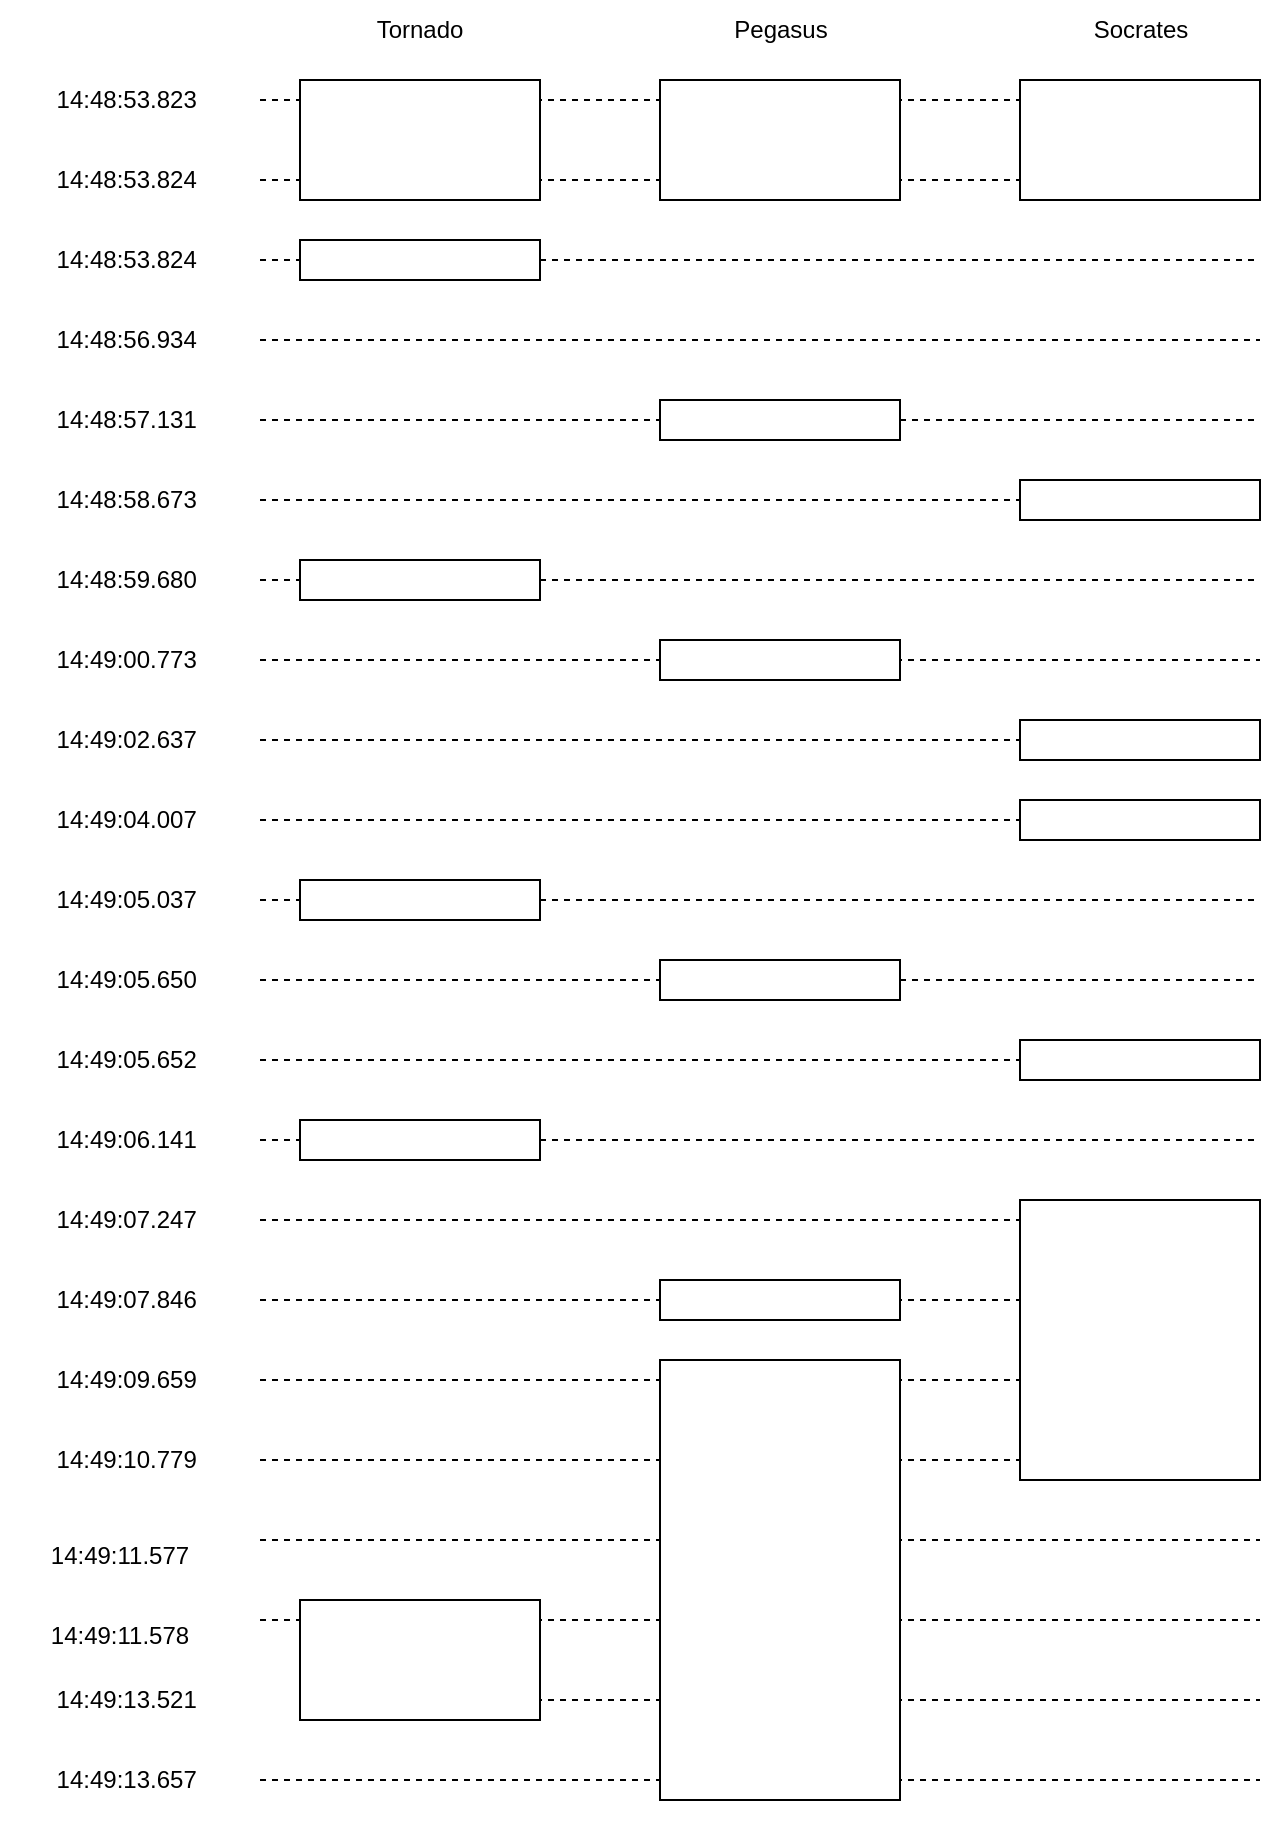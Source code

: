 <mxfile version="21.3.2" type="device">
  <diagram name="Página-1" id="Wr9Og0r3tRwQWU35xFet">
    <mxGraphModel dx="714" dy="805" grid="1" gridSize="10" guides="1" tooltips="1" connect="1" arrows="1" fold="1" page="1" pageScale="1" pageWidth="827" pageHeight="1169" math="0" shadow="0">
      <root>
        <mxCell id="0" />
        <mxCell id="1" parent="0" />
        <mxCell id="2ykv83_YmhZ20coBo-Xl-1" value="" style="endArrow=none;dashed=1;html=1;rounded=0;" edge="1" parent="1">
          <mxGeometry width="50" height="50" relative="1" as="geometry">
            <mxPoint x="180" y="250" as="sourcePoint" />
            <mxPoint x="680" y="250" as="targetPoint" />
          </mxGeometry>
        </mxCell>
        <mxCell id="2ykv83_YmhZ20coBo-Xl-2" value="&lt;table style=&quot;border-collapse:&lt;br/&gt; collapse;width:60pt&quot; width=&quot;80&quot; cellspacing=&quot;0&quot; cellpadding=&quot;0&quot; border=&quot;0&quot;&gt;&lt;tbody&gt;&lt;tr style=&quot;height:18.75pt&quot; height=&quot;25&quot;&gt;&lt;br/&gt;  &lt;td style=&quot;height:18.75pt;width:60pt&quot; width=&quot;80&quot; class=&quot;xl65&quot; height=&quot;25&quot;&gt;14:48:53.823&amp;nbsp; &amp;nbsp;&lt;/td&gt;&lt;/tr&gt;&lt;/tbody&gt;&lt;/table&gt;" style="text;html=1;strokeColor=none;fillColor=none;align=center;verticalAlign=middle;whiteSpace=wrap;rounded=0;" vertex="1" parent="1">
          <mxGeometry x="50" y="230" width="130" height="40" as="geometry" />
        </mxCell>
        <mxCell id="2ykv83_YmhZ20coBo-Xl-3" value="" style="endArrow=none;dashed=1;html=1;rounded=0;" edge="1" parent="1">
          <mxGeometry width="50" height="50" relative="1" as="geometry">
            <mxPoint x="180" y="290" as="sourcePoint" />
            <mxPoint x="680" y="290" as="targetPoint" />
          </mxGeometry>
        </mxCell>
        <mxCell id="2ykv83_YmhZ20coBo-Xl-4" value="&lt;table style=&quot;border-collapse:&lt;br/&gt; collapse;width:60pt&quot; width=&quot;80&quot; cellspacing=&quot;0&quot; cellpadding=&quot;0&quot; border=&quot;0&quot;&gt;&lt;tbody&gt;&lt;tr style=&quot;height:18.75pt&quot; height=&quot;25&quot;&gt;&lt;br/&gt;  &lt;td style=&quot;height:18.75pt;width:60pt&quot; width=&quot;80&quot; class=&quot;xl65&quot; height=&quot;25&quot;&gt;14:48:53.824&amp;nbsp; &amp;nbsp;&lt;/td&gt;&lt;/tr&gt;&lt;/tbody&gt;&lt;/table&gt;" style="text;html=1;strokeColor=none;fillColor=none;align=center;verticalAlign=middle;whiteSpace=wrap;rounded=0;" vertex="1" parent="1">
          <mxGeometry x="50" y="270" width="130" height="40" as="geometry" />
        </mxCell>
        <mxCell id="2ykv83_YmhZ20coBo-Xl-5" value="" style="endArrow=none;dashed=1;html=1;rounded=0;" edge="1" parent="1" source="2ykv83_YmhZ20coBo-Xl-68">
          <mxGeometry width="50" height="50" relative="1" as="geometry">
            <mxPoint x="180" y="330" as="sourcePoint" />
            <mxPoint x="680" y="330" as="targetPoint" />
          </mxGeometry>
        </mxCell>
        <mxCell id="2ykv83_YmhZ20coBo-Xl-6" value="&lt;table style=&quot;border-collapse:&lt;br/&gt; collapse;width:60pt&quot; width=&quot;80&quot; cellspacing=&quot;0&quot; cellpadding=&quot;0&quot; border=&quot;0&quot;&gt;&lt;tbody&gt;&lt;tr style=&quot;height:18.75pt&quot; height=&quot;25&quot;&gt;&lt;br/&gt;  &lt;td style=&quot;height:18.75pt;width:60pt&quot; width=&quot;80&quot; class=&quot;xl65&quot; height=&quot;25&quot;&gt;14:48:53.824&amp;nbsp; &amp;nbsp;&lt;/td&gt;&lt;/tr&gt;&lt;/tbody&gt;&lt;/table&gt;" style="text;html=1;strokeColor=none;fillColor=none;align=center;verticalAlign=middle;whiteSpace=wrap;rounded=0;" vertex="1" parent="1">
          <mxGeometry x="50" y="310" width="130" height="40" as="geometry" />
        </mxCell>
        <mxCell id="2ykv83_YmhZ20coBo-Xl-7" value="" style="endArrow=none;dashed=1;html=1;rounded=0;" edge="1" parent="1">
          <mxGeometry width="50" height="50" relative="1" as="geometry">
            <mxPoint x="180" y="370" as="sourcePoint" />
            <mxPoint x="680" y="370" as="targetPoint" />
          </mxGeometry>
        </mxCell>
        <mxCell id="2ykv83_YmhZ20coBo-Xl-8" value="&lt;table style=&quot;border-collapse:&lt;br/&gt; collapse;width:60pt&quot; width=&quot;80&quot; cellspacing=&quot;0&quot; cellpadding=&quot;0&quot; border=&quot;0&quot;&gt;&lt;tbody&gt;&lt;tr style=&quot;height:18.75pt&quot; height=&quot;25&quot;&gt;&lt;br/&gt;  &lt;td style=&quot;height:18.75pt;width:60pt&quot; width=&quot;80&quot; class=&quot;xl65&quot; height=&quot;25&quot;&gt;14:48:56.934&amp;nbsp; &amp;nbsp;&lt;/td&gt;&lt;/tr&gt;&lt;/tbody&gt;&lt;/table&gt;" style="text;html=1;strokeColor=none;fillColor=none;align=center;verticalAlign=middle;whiteSpace=wrap;rounded=0;" vertex="1" parent="1">
          <mxGeometry x="50" y="350" width="130" height="40" as="geometry" />
        </mxCell>
        <mxCell id="2ykv83_YmhZ20coBo-Xl-9" value="" style="endArrow=none;dashed=1;html=1;rounded=0;" edge="1" parent="1" source="2ykv83_YmhZ20coBo-Xl-77">
          <mxGeometry width="50" height="50" relative="1" as="geometry">
            <mxPoint x="180" y="410" as="sourcePoint" />
            <mxPoint x="680" y="410" as="targetPoint" />
          </mxGeometry>
        </mxCell>
        <mxCell id="2ykv83_YmhZ20coBo-Xl-10" value="&lt;table style=&quot;border-collapse:&lt;br/&gt; collapse;width:60pt&quot; width=&quot;80&quot; cellspacing=&quot;0&quot; cellpadding=&quot;0&quot; border=&quot;0&quot;&gt;&lt;tbody&gt;&lt;tr style=&quot;height:18.75pt&quot; height=&quot;25&quot;&gt;&lt;br/&gt;  &lt;td style=&quot;height:18.75pt;width:60pt&quot; width=&quot;80&quot; class=&quot;xl65&quot; height=&quot;25&quot;&gt;14:48:57.131&amp;nbsp; &amp;nbsp;&lt;/td&gt;&lt;/tr&gt;&lt;/tbody&gt;&lt;/table&gt;" style="text;html=1;strokeColor=none;fillColor=none;align=center;verticalAlign=middle;whiteSpace=wrap;rounded=0;" vertex="1" parent="1">
          <mxGeometry x="50" y="390" width="130" height="40" as="geometry" />
        </mxCell>
        <mxCell id="2ykv83_YmhZ20coBo-Xl-11" value="" style="endArrow=none;dashed=1;html=1;rounded=0;" edge="1" parent="1" source="2ykv83_YmhZ20coBo-Xl-84">
          <mxGeometry width="50" height="50" relative="1" as="geometry">
            <mxPoint x="180" y="450" as="sourcePoint" />
            <mxPoint x="680" y="450" as="targetPoint" />
          </mxGeometry>
        </mxCell>
        <mxCell id="2ykv83_YmhZ20coBo-Xl-12" value="&lt;table style=&quot;border-collapse:&lt;br/&gt; collapse;width:60pt&quot; width=&quot;80&quot; cellspacing=&quot;0&quot; cellpadding=&quot;0&quot; border=&quot;0&quot;&gt;&lt;tbody&gt;&lt;tr style=&quot;height:18.75pt&quot; height=&quot;25&quot;&gt;&lt;br/&gt;  &lt;td style=&quot;height:18.75pt;width:60pt&quot; width=&quot;80&quot; class=&quot;xl65&quot; height=&quot;25&quot;&gt;14:48:58.673&amp;nbsp; &amp;nbsp;&lt;/td&gt;&lt;/tr&gt;&lt;/tbody&gt;&lt;/table&gt;" style="text;html=1;strokeColor=none;fillColor=none;align=center;verticalAlign=middle;whiteSpace=wrap;rounded=0;" vertex="1" parent="1">
          <mxGeometry x="50" y="430" width="130" height="40" as="geometry" />
        </mxCell>
        <mxCell id="2ykv83_YmhZ20coBo-Xl-13" value="" style="endArrow=none;dashed=1;html=1;rounded=0;" edge="1" parent="1" source="2ykv83_YmhZ20coBo-Xl-70">
          <mxGeometry width="50" height="50" relative="1" as="geometry">
            <mxPoint x="180" y="490" as="sourcePoint" />
            <mxPoint x="680" y="490" as="targetPoint" />
          </mxGeometry>
        </mxCell>
        <mxCell id="2ykv83_YmhZ20coBo-Xl-14" value="&lt;table style=&quot;border-collapse:&lt;br/&gt; collapse;width:60pt&quot; width=&quot;80&quot; cellspacing=&quot;0&quot; cellpadding=&quot;0&quot; border=&quot;0&quot;&gt;&lt;tbody&gt;&lt;tr style=&quot;height:18.75pt&quot; height=&quot;25&quot;&gt;&lt;br/&gt;  &lt;td style=&quot;height:18.75pt;width:60pt&quot; width=&quot;80&quot; class=&quot;xl65&quot; height=&quot;25&quot;&gt;14:48:59.680&amp;nbsp; &amp;nbsp;&lt;/td&gt;&lt;/tr&gt;&lt;/tbody&gt;&lt;/table&gt;" style="text;html=1;strokeColor=none;fillColor=none;align=center;verticalAlign=middle;whiteSpace=wrap;rounded=0;" vertex="1" parent="1">
          <mxGeometry x="50" y="470" width="130" height="40" as="geometry" />
        </mxCell>
        <mxCell id="2ykv83_YmhZ20coBo-Xl-15" value="" style="endArrow=none;dashed=1;html=1;rounded=0;" edge="1" parent="1">
          <mxGeometry width="50" height="50" relative="1" as="geometry">
            <mxPoint x="180" y="530" as="sourcePoint" />
            <mxPoint x="680" y="530" as="targetPoint" />
          </mxGeometry>
        </mxCell>
        <mxCell id="2ykv83_YmhZ20coBo-Xl-16" value="&lt;table style=&quot;border-collapse:&lt;br/&gt; collapse;width:60pt&quot; width=&quot;80&quot; cellspacing=&quot;0&quot; cellpadding=&quot;0&quot; border=&quot;0&quot;&gt;&lt;tbody&gt;&lt;tr style=&quot;height:18.75pt&quot; height=&quot;25&quot;&gt;&lt;br/&gt;  &lt;td style=&quot;height:18.75pt;width:60pt&quot; width=&quot;80&quot; class=&quot;xl65&quot; height=&quot;25&quot;&gt;14:49:00.773&amp;nbsp; &amp;nbsp;&lt;/td&gt;&lt;/tr&gt;&lt;/tbody&gt;&lt;/table&gt;" style="text;html=1;strokeColor=none;fillColor=none;align=center;verticalAlign=middle;whiteSpace=wrap;rounded=0;" vertex="1" parent="1">
          <mxGeometry x="50" y="510" width="130" height="40" as="geometry" />
        </mxCell>
        <mxCell id="2ykv83_YmhZ20coBo-Xl-17" value="" style="endArrow=none;dashed=1;html=1;rounded=0;" edge="1" parent="1">
          <mxGeometry width="50" height="50" relative="1" as="geometry">
            <mxPoint x="180" y="570" as="sourcePoint" />
            <mxPoint x="680" y="570" as="targetPoint" />
          </mxGeometry>
        </mxCell>
        <mxCell id="2ykv83_YmhZ20coBo-Xl-18" value="&lt;table style=&quot;border-collapse:&lt;br/&gt; collapse;width:60pt&quot; width=&quot;80&quot; cellspacing=&quot;0&quot; cellpadding=&quot;0&quot; border=&quot;0&quot;&gt;&lt;tbody&gt;&lt;tr style=&quot;height:18.75pt&quot; height=&quot;25&quot;&gt;&lt;br/&gt;  &lt;td style=&quot;height:18.75pt;width:60pt&quot; width=&quot;80&quot; class=&quot;xl65&quot; height=&quot;25&quot;&gt;14:49:02.637&amp;nbsp; &amp;nbsp;&lt;/td&gt;&lt;/tr&gt;&lt;/tbody&gt;&lt;/table&gt;" style="text;html=1;strokeColor=none;fillColor=none;align=center;verticalAlign=middle;whiteSpace=wrap;rounded=0;" vertex="1" parent="1">
          <mxGeometry x="50" y="550" width="130" height="40" as="geometry" />
        </mxCell>
        <mxCell id="2ykv83_YmhZ20coBo-Xl-19" value="" style="endArrow=none;dashed=1;html=1;rounded=0;" edge="1" parent="1">
          <mxGeometry width="50" height="50" relative="1" as="geometry">
            <mxPoint x="180" y="610" as="sourcePoint" />
            <mxPoint x="680" y="610" as="targetPoint" />
          </mxGeometry>
        </mxCell>
        <mxCell id="2ykv83_YmhZ20coBo-Xl-20" value="&lt;table style=&quot;border-collapse:&lt;br/&gt; collapse;width:60pt&quot; width=&quot;80&quot; cellspacing=&quot;0&quot; cellpadding=&quot;0&quot; border=&quot;0&quot;&gt;&lt;tbody&gt;&lt;tr style=&quot;height:18.75pt&quot; height=&quot;25&quot;&gt;&lt;br/&gt;  &lt;td style=&quot;height:18.75pt;width:60pt&quot; width=&quot;80&quot; class=&quot;xl65&quot; height=&quot;25&quot;&gt;14:49:04.007&amp;nbsp; &amp;nbsp;&lt;/td&gt;&lt;/tr&gt;&lt;/tbody&gt;&lt;/table&gt;" style="text;html=1;strokeColor=none;fillColor=none;align=center;verticalAlign=middle;whiteSpace=wrap;rounded=0;" vertex="1" parent="1">
          <mxGeometry x="50" y="590" width="130" height="40" as="geometry" />
        </mxCell>
        <mxCell id="2ykv83_YmhZ20coBo-Xl-21" value="" style="endArrow=none;dashed=1;html=1;rounded=0;" edge="1" parent="1" source="2ykv83_YmhZ20coBo-Xl-72">
          <mxGeometry width="50" height="50" relative="1" as="geometry">
            <mxPoint x="180" y="650" as="sourcePoint" />
            <mxPoint x="680" y="650" as="targetPoint" />
          </mxGeometry>
        </mxCell>
        <mxCell id="2ykv83_YmhZ20coBo-Xl-22" value="&lt;table style=&quot;border-collapse:&lt;br/&gt; collapse;width:60pt&quot; width=&quot;80&quot; cellspacing=&quot;0&quot; cellpadding=&quot;0&quot; border=&quot;0&quot;&gt;&lt;tbody&gt;&lt;tr style=&quot;height:18.75pt&quot; height=&quot;25&quot;&gt;&lt;br/&gt;  &lt;td style=&quot;height:18.75pt;width:60pt&quot; width=&quot;80&quot; class=&quot;xl65&quot; height=&quot;25&quot;&gt;14:49:05.037&amp;nbsp; &amp;nbsp;&lt;/td&gt;&lt;/tr&gt;&lt;/tbody&gt;&lt;/table&gt;" style="text;html=1;strokeColor=none;fillColor=none;align=center;verticalAlign=middle;whiteSpace=wrap;rounded=0;" vertex="1" parent="1">
          <mxGeometry x="50" y="630" width="130" height="40" as="geometry" />
        </mxCell>
        <mxCell id="2ykv83_YmhZ20coBo-Xl-23" value="" style="endArrow=none;dashed=1;html=1;rounded=0;" edge="1" parent="1" source="2ykv83_YmhZ20coBo-Xl-80">
          <mxGeometry width="50" height="50" relative="1" as="geometry">
            <mxPoint x="180" y="690" as="sourcePoint" />
            <mxPoint x="680" y="690" as="targetPoint" />
          </mxGeometry>
        </mxCell>
        <mxCell id="2ykv83_YmhZ20coBo-Xl-24" value="&lt;table style=&quot;border-collapse:&lt;br/&gt; collapse;width:60pt&quot; width=&quot;80&quot; cellspacing=&quot;0&quot; cellpadding=&quot;0&quot; border=&quot;0&quot;&gt;&lt;tbody&gt;&lt;tr style=&quot;height:18.75pt&quot; height=&quot;25&quot;&gt;&lt;br/&gt;  &lt;td style=&quot;height:18.75pt;width:60pt&quot; width=&quot;80&quot; class=&quot;xl65&quot; height=&quot;25&quot;&gt;14:49:05.650&amp;nbsp; &amp;nbsp;&lt;/td&gt;&lt;/tr&gt;&lt;/tbody&gt;&lt;/table&gt;" style="text;html=1;strokeColor=none;fillColor=none;align=center;verticalAlign=middle;whiteSpace=wrap;rounded=0;" vertex="1" parent="1">
          <mxGeometry x="50" y="670" width="130" height="40" as="geometry" />
        </mxCell>
        <mxCell id="2ykv83_YmhZ20coBo-Xl-26" value="" style="endArrow=none;dashed=1;html=1;rounded=0;" edge="1" parent="1">
          <mxGeometry width="50" height="50" relative="1" as="geometry">
            <mxPoint x="180" y="730" as="sourcePoint" />
            <mxPoint x="680" y="730" as="targetPoint" />
          </mxGeometry>
        </mxCell>
        <mxCell id="2ykv83_YmhZ20coBo-Xl-27" value="&lt;table style=&quot;border-collapse:&lt;br/&gt; collapse;width:60pt&quot; width=&quot;80&quot; cellspacing=&quot;0&quot; cellpadding=&quot;0&quot; border=&quot;0&quot;&gt;&lt;tbody&gt;&lt;tr style=&quot;height:18.75pt&quot; height=&quot;25&quot;&gt;&lt;br/&gt;  &lt;td style=&quot;height:18.75pt;width:60pt&quot; width=&quot;80&quot; class=&quot;xl65&quot; height=&quot;25&quot;&gt;14:49:05.652&amp;nbsp; &amp;nbsp;&lt;/td&gt;&lt;/tr&gt;&lt;/tbody&gt;&lt;/table&gt;" style="text;html=1;strokeColor=none;fillColor=none;align=center;verticalAlign=middle;whiteSpace=wrap;rounded=0;" vertex="1" parent="1">
          <mxGeometry x="50" y="710" width="130" height="40" as="geometry" />
        </mxCell>
        <mxCell id="2ykv83_YmhZ20coBo-Xl-28" value="" style="endArrow=none;dashed=1;html=1;rounded=0;" edge="1" parent="1" source="2ykv83_YmhZ20coBo-Xl-75">
          <mxGeometry width="50" height="50" relative="1" as="geometry">
            <mxPoint x="180" y="770" as="sourcePoint" />
            <mxPoint x="680" y="770" as="targetPoint" />
          </mxGeometry>
        </mxCell>
        <mxCell id="2ykv83_YmhZ20coBo-Xl-29" value="&lt;table style=&quot;border-collapse:&lt;br/&gt; collapse;width:60pt&quot; width=&quot;80&quot; cellspacing=&quot;0&quot; cellpadding=&quot;0&quot; border=&quot;0&quot;&gt;&lt;tbody&gt;&lt;tr style=&quot;height:18.75pt&quot; height=&quot;25&quot;&gt;&lt;br/&gt;  &lt;td style=&quot;height:18.75pt;width:60pt&quot; width=&quot;80&quot; class=&quot;xl65&quot; height=&quot;25&quot;&gt;14:49:06.141&amp;nbsp; &amp;nbsp;&lt;/td&gt;&lt;/tr&gt;&lt;/tbody&gt;&lt;/table&gt;" style="text;html=1;strokeColor=none;fillColor=none;align=center;verticalAlign=middle;whiteSpace=wrap;rounded=0;" vertex="1" parent="1">
          <mxGeometry x="50" y="750" width="130" height="40" as="geometry" />
        </mxCell>
        <mxCell id="2ykv83_YmhZ20coBo-Xl-30" value="" style="endArrow=none;dashed=1;html=1;rounded=0;" edge="1" parent="1">
          <mxGeometry width="50" height="50" relative="1" as="geometry">
            <mxPoint x="680" y="810" as="sourcePoint" />
            <mxPoint x="680" y="810" as="targetPoint" />
          </mxGeometry>
        </mxCell>
        <mxCell id="2ykv83_YmhZ20coBo-Xl-31" value="&lt;table style=&quot;border-collapse:&lt;br/&gt; collapse;width:60pt&quot; width=&quot;80&quot; cellspacing=&quot;0&quot; cellpadding=&quot;0&quot; border=&quot;0&quot;&gt;&lt;tbody&gt;&lt;tr style=&quot;height:18.75pt&quot; height=&quot;25&quot;&gt;&lt;br/&gt;  &lt;td style=&quot;height:18.75pt;width:60pt&quot; width=&quot;80&quot; class=&quot;xl65&quot; height=&quot;25&quot;&gt;14:49:07.247&amp;nbsp; &amp;nbsp;&lt;/td&gt;&lt;/tr&gt;&lt;/tbody&gt;&lt;/table&gt;" style="text;html=1;strokeColor=none;fillColor=none;align=center;verticalAlign=middle;whiteSpace=wrap;rounded=0;" vertex="1" parent="1">
          <mxGeometry x="50" y="790" width="130" height="40" as="geometry" />
        </mxCell>
        <mxCell id="2ykv83_YmhZ20coBo-Xl-32" value="" style="endArrow=none;dashed=1;html=1;rounded=0;" edge="1" parent="1">
          <mxGeometry width="50" height="50" relative="1" as="geometry">
            <mxPoint x="180" y="850" as="sourcePoint" />
            <mxPoint x="680" y="850" as="targetPoint" />
          </mxGeometry>
        </mxCell>
        <mxCell id="2ykv83_YmhZ20coBo-Xl-33" value="&lt;table style=&quot;border-collapse:&lt;br/&gt; collapse;width:60pt&quot; width=&quot;80&quot; cellspacing=&quot;0&quot; cellpadding=&quot;0&quot; border=&quot;0&quot;&gt;&lt;tbody&gt;&lt;tr style=&quot;height:18.75pt&quot; height=&quot;25&quot;&gt;&lt;br/&gt;  &lt;td style=&quot;height:18.75pt;width:60pt&quot; width=&quot;80&quot; class=&quot;xl65&quot; height=&quot;25&quot;&gt;14:49:07.846&amp;nbsp; &amp;nbsp;&lt;/td&gt;&lt;/tr&gt;&lt;/tbody&gt;&lt;/table&gt;" style="text;html=1;strokeColor=none;fillColor=none;align=center;verticalAlign=middle;whiteSpace=wrap;rounded=0;" vertex="1" parent="1">
          <mxGeometry x="50" y="830" width="130" height="40" as="geometry" />
        </mxCell>
        <mxCell id="2ykv83_YmhZ20coBo-Xl-34" value="" style="endArrow=none;dashed=1;html=1;rounded=0;" edge="1" parent="1">
          <mxGeometry width="50" height="50" relative="1" as="geometry">
            <mxPoint x="180" y="890" as="sourcePoint" />
            <mxPoint x="680" y="890" as="targetPoint" />
          </mxGeometry>
        </mxCell>
        <mxCell id="2ykv83_YmhZ20coBo-Xl-35" value="&lt;table style=&quot;border-collapse:&lt;br/&gt; collapse;width:60pt&quot; width=&quot;80&quot; cellspacing=&quot;0&quot; cellpadding=&quot;0&quot; border=&quot;0&quot;&gt;&lt;tbody&gt;&lt;tr style=&quot;height:18.75pt&quot; height=&quot;25&quot;&gt;&lt;br/&gt;  &lt;td style=&quot;height:18.75pt;width:60pt&quot; width=&quot;80&quot; class=&quot;xl65&quot; height=&quot;25&quot;&gt;14:49:09.659&amp;nbsp; &amp;nbsp;&lt;/td&gt;&lt;/tr&gt;&lt;/tbody&gt;&lt;/table&gt;" style="text;html=1;strokeColor=none;fillColor=none;align=center;verticalAlign=middle;whiteSpace=wrap;rounded=0;" vertex="1" parent="1">
          <mxGeometry x="50" y="870" width="130" height="40" as="geometry" />
        </mxCell>
        <mxCell id="2ykv83_YmhZ20coBo-Xl-36" value="" style="endArrow=none;dashed=1;html=1;rounded=0;" edge="1" parent="1">
          <mxGeometry width="50" height="50" relative="1" as="geometry">
            <mxPoint x="180" y="930" as="sourcePoint" />
            <mxPoint x="680" y="930" as="targetPoint" />
          </mxGeometry>
        </mxCell>
        <mxCell id="2ykv83_YmhZ20coBo-Xl-37" value="&lt;table style=&quot;border-collapse:&lt;br/&gt; collapse;width:60pt&quot; width=&quot;80&quot; cellspacing=&quot;0&quot; cellpadding=&quot;0&quot; border=&quot;0&quot;&gt;&lt;tbody&gt;&lt;tr style=&quot;height:18.75pt&quot; height=&quot;25&quot;&gt;&lt;br/&gt;  &lt;td style=&quot;height:18.75pt;width:60pt&quot; width=&quot;80&quot; class=&quot;xl65&quot; height=&quot;25&quot;&gt;14:49:10.779&amp;nbsp; &amp;nbsp;&lt;/td&gt;&lt;/tr&gt;&lt;/tbody&gt;&lt;/table&gt;" style="text;html=1;strokeColor=none;fillColor=none;align=center;verticalAlign=middle;whiteSpace=wrap;rounded=0;" vertex="1" parent="1">
          <mxGeometry x="50" y="910" width="130" height="40" as="geometry" />
        </mxCell>
        <mxCell id="2ykv83_YmhZ20coBo-Xl-38" value="" style="endArrow=none;dashed=1;html=1;rounded=0;" edge="1" parent="1">
          <mxGeometry width="50" height="50" relative="1" as="geometry">
            <mxPoint x="180" y="970" as="sourcePoint" />
            <mxPoint x="680" y="970" as="targetPoint" />
          </mxGeometry>
        </mxCell>
        <mxCell id="2ykv83_YmhZ20coBo-Xl-39" value="&lt;table style=&quot;border-collapse:&lt;br/&gt; collapse;width:60pt&quot; width=&quot;80&quot; cellspacing=&quot;0&quot; cellpadding=&quot;0&quot; border=&quot;0&quot;&gt;&lt;tbody&gt;&lt;tr style=&quot;height:18.75pt&quot; height=&quot;25&quot;&gt;&lt;br/&gt;  &lt;td style=&quot;height:18.75pt;width:60pt&quot; width=&quot;80&quot; class=&quot;xl65&quot; height=&quot;25&quot;&gt;14:49:11.577&amp;nbsp; &amp;nbsp;&lt;/td&gt;&lt;/tr&gt;&lt;/tbody&gt;&lt;/table&gt;" style="text;html=1;strokeColor=none;fillColor=none;align=center;verticalAlign=middle;whiteSpace=wrap;rounded=0;" vertex="1" parent="1">
          <mxGeometry x="50" y="950" width="130" height="40" as="geometry" />
        </mxCell>
        <mxCell id="2ykv83_YmhZ20coBo-Xl-40" value="" style="endArrow=none;dashed=1;html=1;rounded=0;" edge="1" parent="1">
          <mxGeometry width="50" height="50" relative="1" as="geometry">
            <mxPoint x="180" y="1010" as="sourcePoint" />
            <mxPoint x="680" y="1010" as="targetPoint" />
          </mxGeometry>
        </mxCell>
        <mxCell id="2ykv83_YmhZ20coBo-Xl-41" value="&lt;table style=&quot;border-collapse:&lt;br/&gt; collapse;width:60pt&quot; width=&quot;80&quot; cellspacing=&quot;0&quot; cellpadding=&quot;0&quot; border=&quot;0&quot;&gt;&lt;tbody&gt;&lt;tr style=&quot;height:18.75pt&quot; height=&quot;25&quot;&gt;&lt;br/&gt;  &lt;td style=&quot;height:18.75pt;width:60pt&quot; width=&quot;80&quot; class=&quot;xl65&quot; height=&quot;25&quot;&gt;14:49:11.578&amp;nbsp; &amp;nbsp;&lt;/td&gt;&lt;/tr&gt;&lt;/tbody&gt;&lt;/table&gt;" style="text;html=1;strokeColor=none;fillColor=none;align=center;verticalAlign=middle;whiteSpace=wrap;rounded=0;" vertex="1" parent="1">
          <mxGeometry x="50" y="990" width="130" height="40" as="geometry" />
        </mxCell>
        <mxCell id="2ykv83_YmhZ20coBo-Xl-42" value="" style="endArrow=none;dashed=1;html=1;rounded=0;" edge="1" parent="1">
          <mxGeometry width="50" height="50" relative="1" as="geometry">
            <mxPoint x="300" y="1050" as="sourcePoint" />
            <mxPoint x="680" y="1050" as="targetPoint" />
          </mxGeometry>
        </mxCell>
        <mxCell id="2ykv83_YmhZ20coBo-Xl-43" value="&lt;table style=&quot;border-collapse:&lt;br/&gt; collapse;width:60pt&quot; width=&quot;80&quot; cellspacing=&quot;0&quot; cellpadding=&quot;0&quot; border=&quot;0&quot;&gt;&lt;tbody&gt;&lt;tr style=&quot;height:18.75pt&quot; height=&quot;25&quot;&gt;&lt;br/&gt;  &lt;td style=&quot;height:18.75pt;width:60pt&quot; width=&quot;80&quot; class=&quot;xl65&quot; height=&quot;25&quot;&gt;14:49:13.521&amp;nbsp; &amp;nbsp;&lt;/td&gt;&lt;/tr&gt;&lt;/tbody&gt;&lt;/table&gt;" style="text;html=1;strokeColor=none;fillColor=none;align=center;verticalAlign=middle;whiteSpace=wrap;rounded=0;" vertex="1" parent="1">
          <mxGeometry x="50" y="1030" width="130" height="40" as="geometry" />
        </mxCell>
        <mxCell id="2ykv83_YmhZ20coBo-Xl-44" value="" style="endArrow=none;dashed=1;html=1;rounded=0;" edge="1" parent="1">
          <mxGeometry width="50" height="50" relative="1" as="geometry">
            <mxPoint x="180" y="1090" as="sourcePoint" />
            <mxPoint x="680" y="1090" as="targetPoint" />
          </mxGeometry>
        </mxCell>
        <mxCell id="2ykv83_YmhZ20coBo-Xl-45" value="&lt;table style=&quot;border-collapse:&lt;br/&gt; collapse;width:60pt&quot; width=&quot;80&quot; cellspacing=&quot;0&quot; cellpadding=&quot;0&quot; border=&quot;0&quot;&gt;&lt;tbody&gt;&lt;tr style=&quot;height:18.75pt&quot; height=&quot;25&quot;&gt;&lt;br/&gt;  &lt;td style=&quot;height:18.75pt;width:60pt&quot; width=&quot;80&quot; class=&quot;xl65&quot; height=&quot;25&quot;&gt;14:49:13.657&amp;nbsp; &amp;nbsp;&lt;/td&gt;&lt;/tr&gt;&lt;/tbody&gt;&lt;/table&gt;" style="text;html=1;strokeColor=none;fillColor=none;align=center;verticalAlign=middle;whiteSpace=wrap;rounded=0;" vertex="1" parent="1">
          <mxGeometry x="50" y="1070" width="130" height="40" as="geometry" />
        </mxCell>
        <mxCell id="2ykv83_YmhZ20coBo-Xl-58" value="" style="rounded=0;whiteSpace=wrap;html=1;" vertex="1" parent="1">
          <mxGeometry x="200" y="240" width="120" height="60" as="geometry" />
        </mxCell>
        <mxCell id="2ykv83_YmhZ20coBo-Xl-59" value="" style="rounded=0;whiteSpace=wrap;html=1;" vertex="1" parent="1">
          <mxGeometry x="380" y="240" width="120" height="60" as="geometry" />
        </mxCell>
        <mxCell id="2ykv83_YmhZ20coBo-Xl-61" value="" style="rounded=0;whiteSpace=wrap;html=1;" vertex="1" parent="1">
          <mxGeometry x="560" y="240" width="120" height="60" as="geometry" />
        </mxCell>
        <mxCell id="2ykv83_YmhZ20coBo-Xl-63" value="Tornado" style="text;html=1;strokeColor=none;fillColor=none;align=center;verticalAlign=middle;whiteSpace=wrap;rounded=0;" vertex="1" parent="1">
          <mxGeometry x="230" y="200" width="60" height="30" as="geometry" />
        </mxCell>
        <mxCell id="2ykv83_YmhZ20coBo-Xl-64" value="Pegasus" style="text;html=1;align=center;verticalAlign=middle;resizable=0;points=[];autosize=1;strokeColor=none;fillColor=none;" vertex="1" parent="1">
          <mxGeometry x="405" y="200" width="70" height="30" as="geometry" />
        </mxCell>
        <mxCell id="2ykv83_YmhZ20coBo-Xl-65" value="Socrates&lt;br&gt;" style="text;html=1;align=center;verticalAlign=middle;resizable=0;points=[];autosize=1;strokeColor=none;fillColor=none;" vertex="1" parent="1">
          <mxGeometry x="585" y="200" width="70" height="30" as="geometry" />
        </mxCell>
        <mxCell id="2ykv83_YmhZ20coBo-Xl-69" value="" style="endArrow=none;dashed=1;html=1;rounded=0;" edge="1" parent="1" target="2ykv83_YmhZ20coBo-Xl-68">
          <mxGeometry width="50" height="50" relative="1" as="geometry">
            <mxPoint x="180" y="330" as="sourcePoint" />
            <mxPoint x="680" y="330" as="targetPoint" />
          </mxGeometry>
        </mxCell>
        <mxCell id="2ykv83_YmhZ20coBo-Xl-68" value="" style="rounded=0;whiteSpace=wrap;html=1;" vertex="1" parent="1">
          <mxGeometry x="200" y="320" width="120" height="20" as="geometry" />
        </mxCell>
        <mxCell id="2ykv83_YmhZ20coBo-Xl-71" value="" style="endArrow=none;dashed=1;html=1;rounded=0;" edge="1" parent="1" target="2ykv83_YmhZ20coBo-Xl-70">
          <mxGeometry width="50" height="50" relative="1" as="geometry">
            <mxPoint x="180" y="490" as="sourcePoint" />
            <mxPoint x="680" y="490" as="targetPoint" />
          </mxGeometry>
        </mxCell>
        <mxCell id="2ykv83_YmhZ20coBo-Xl-70" value="" style="rounded=0;whiteSpace=wrap;html=1;" vertex="1" parent="1">
          <mxGeometry x="200" y="480" width="120" height="20" as="geometry" />
        </mxCell>
        <mxCell id="2ykv83_YmhZ20coBo-Xl-74" value="" style="endArrow=none;dashed=1;html=1;rounded=0;" edge="1" parent="1" target="2ykv83_YmhZ20coBo-Xl-72">
          <mxGeometry width="50" height="50" relative="1" as="geometry">
            <mxPoint x="180" y="650" as="sourcePoint" />
            <mxPoint x="680" y="650" as="targetPoint" />
          </mxGeometry>
        </mxCell>
        <mxCell id="2ykv83_YmhZ20coBo-Xl-72" value="" style="rounded=0;whiteSpace=wrap;html=1;" vertex="1" parent="1">
          <mxGeometry x="200" y="640" width="120" height="20" as="geometry" />
        </mxCell>
        <mxCell id="2ykv83_YmhZ20coBo-Xl-76" value="" style="endArrow=none;dashed=1;html=1;rounded=0;" edge="1" parent="1" target="2ykv83_YmhZ20coBo-Xl-75">
          <mxGeometry width="50" height="50" relative="1" as="geometry">
            <mxPoint x="180" y="770" as="sourcePoint" />
            <mxPoint x="680" y="770" as="targetPoint" />
          </mxGeometry>
        </mxCell>
        <mxCell id="2ykv83_YmhZ20coBo-Xl-75" value="" style="rounded=0;whiteSpace=wrap;html=1;" vertex="1" parent="1">
          <mxGeometry x="200" y="760" width="120" height="20" as="geometry" />
        </mxCell>
        <mxCell id="2ykv83_YmhZ20coBo-Xl-78" value="" style="endArrow=none;dashed=1;html=1;rounded=0;" edge="1" parent="1" target="2ykv83_YmhZ20coBo-Xl-77">
          <mxGeometry width="50" height="50" relative="1" as="geometry">
            <mxPoint x="180" y="410" as="sourcePoint" />
            <mxPoint x="680" y="410" as="targetPoint" />
          </mxGeometry>
        </mxCell>
        <mxCell id="2ykv83_YmhZ20coBo-Xl-77" value="" style="rounded=0;whiteSpace=wrap;html=1;" vertex="1" parent="1">
          <mxGeometry x="380" y="400" width="120" height="20" as="geometry" />
        </mxCell>
        <mxCell id="2ykv83_YmhZ20coBo-Xl-79" value="" style="rounded=0;whiteSpace=wrap;html=1;" vertex="1" parent="1">
          <mxGeometry x="380" y="520" width="120" height="20" as="geometry" />
        </mxCell>
        <mxCell id="2ykv83_YmhZ20coBo-Xl-81" value="" style="endArrow=none;dashed=1;html=1;rounded=0;" edge="1" parent="1" target="2ykv83_YmhZ20coBo-Xl-80">
          <mxGeometry width="50" height="50" relative="1" as="geometry">
            <mxPoint x="180" y="690" as="sourcePoint" />
            <mxPoint x="680" y="690" as="targetPoint" />
          </mxGeometry>
        </mxCell>
        <mxCell id="2ykv83_YmhZ20coBo-Xl-80" value="" style="rounded=0;whiteSpace=wrap;html=1;" vertex="1" parent="1">
          <mxGeometry x="380" y="680" width="120" height="20" as="geometry" />
        </mxCell>
        <mxCell id="2ykv83_YmhZ20coBo-Xl-82" value="" style="rounded=0;whiteSpace=wrap;html=1;" vertex="1" parent="1">
          <mxGeometry x="380" y="840" width="120" height="20" as="geometry" />
        </mxCell>
        <mxCell id="2ykv83_YmhZ20coBo-Xl-83" value="" style="rounded=0;whiteSpace=wrap;html=1;" vertex="1" parent="1">
          <mxGeometry x="380" y="880" width="120" height="220" as="geometry" />
        </mxCell>
        <mxCell id="2ykv83_YmhZ20coBo-Xl-85" value="" style="endArrow=none;dashed=1;html=1;rounded=0;" edge="1" parent="1" target="2ykv83_YmhZ20coBo-Xl-84">
          <mxGeometry width="50" height="50" relative="1" as="geometry">
            <mxPoint x="180" y="450" as="sourcePoint" />
            <mxPoint x="680" y="450" as="targetPoint" />
          </mxGeometry>
        </mxCell>
        <mxCell id="2ykv83_YmhZ20coBo-Xl-84" value="" style="rounded=0;whiteSpace=wrap;html=1;" vertex="1" parent="1">
          <mxGeometry x="560" y="440" width="120" height="20" as="geometry" />
        </mxCell>
        <mxCell id="2ykv83_YmhZ20coBo-Xl-86" value="" style="rounded=0;whiteSpace=wrap;html=1;" vertex="1" parent="1">
          <mxGeometry x="560" y="560" width="120" height="20" as="geometry" />
        </mxCell>
        <mxCell id="2ykv83_YmhZ20coBo-Xl-87" value="" style="rounded=0;whiteSpace=wrap;html=1;" vertex="1" parent="1">
          <mxGeometry x="560" y="600" width="120" height="20" as="geometry" />
        </mxCell>
        <mxCell id="2ykv83_YmhZ20coBo-Xl-88" value="" style="rounded=0;whiteSpace=wrap;html=1;" vertex="1" parent="1">
          <mxGeometry x="560" y="720" width="120" height="20" as="geometry" />
        </mxCell>
        <mxCell id="2ykv83_YmhZ20coBo-Xl-90" value="" style="endArrow=none;dashed=1;html=1;rounded=0;" edge="1" parent="1">
          <mxGeometry width="50" height="50" relative="1" as="geometry">
            <mxPoint x="180" y="810" as="sourcePoint" />
            <mxPoint x="560" y="810" as="targetPoint" />
          </mxGeometry>
        </mxCell>
        <mxCell id="2ykv83_YmhZ20coBo-Xl-91" value="" style="rounded=0;whiteSpace=wrap;html=1;" vertex="1" parent="1">
          <mxGeometry x="560" y="800" width="120" height="140" as="geometry" />
        </mxCell>
        <mxCell id="2ykv83_YmhZ20coBo-Xl-93" value="" style="endArrow=none;dashed=1;html=1;rounded=0;" edge="1" parent="1">
          <mxGeometry width="50" height="50" relative="1" as="geometry">
            <mxPoint x="180" y="1050" as="sourcePoint" />
            <mxPoint x="180" y="1050" as="targetPoint" />
          </mxGeometry>
        </mxCell>
        <mxCell id="2ykv83_YmhZ20coBo-Xl-94" value="" style="rounded=0;whiteSpace=wrap;html=1;" vertex="1" parent="1">
          <mxGeometry x="200" y="1000" width="120" height="60" as="geometry" />
        </mxCell>
      </root>
    </mxGraphModel>
  </diagram>
</mxfile>
